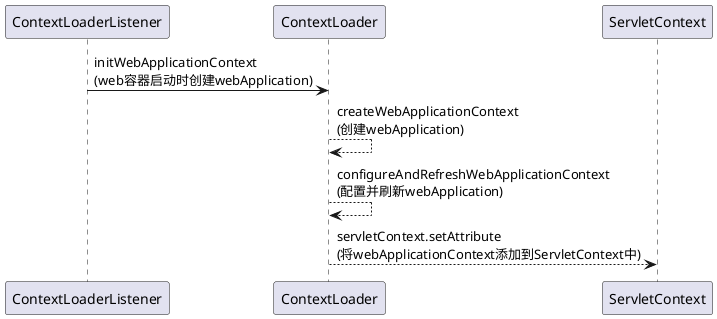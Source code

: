 @startuml
ContextLoaderListener -> ContextLoader: initWebApplicationContext\n(web容器启动时创建webApplication)
ContextLoader --> ContextLoader: createWebApplicationContext\n(创建webApplication)
ContextLoader --> ContextLoader: configureAndRefreshWebApplicationContext\n(配置并刷新webApplication)
ContextLoader --> ServletContext:servletContext.setAttribute\n(将webApplicationContext添加到ServletContext中)
@enduml